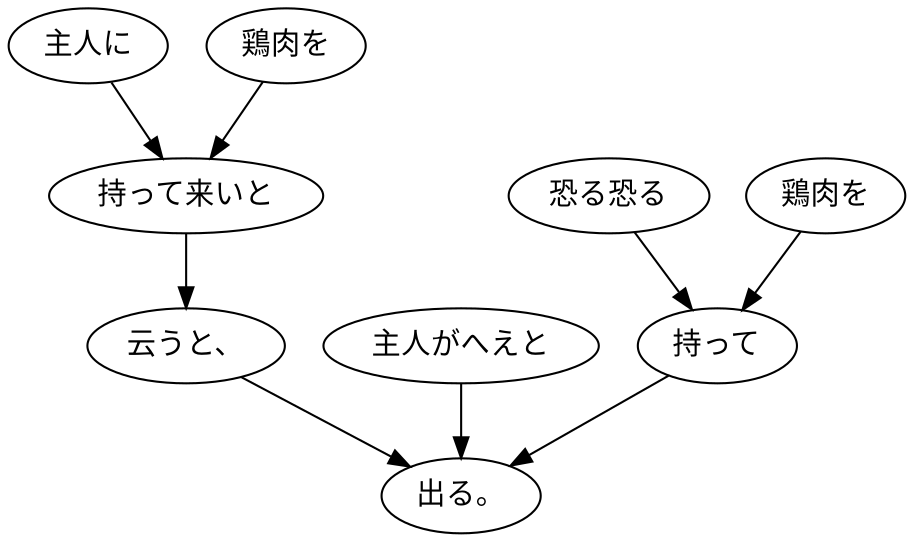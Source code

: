 digraph graph4961 {
	node0 [label="主人に"];
	node1 [label="鶏肉を"];
	node2 [label="持って来いと"];
	node3 [label="云うと、"];
	node4 [label="主人がへえと"];
	node5 [label="恐る恐る"];
	node6 [label="鶏肉を"];
	node7 [label="持って"];
	node8 [label="出る。"];
	node0 -> node2;
	node1 -> node2;
	node2 -> node3;
	node3 -> node8;
	node4 -> node8;
	node5 -> node7;
	node6 -> node7;
	node7 -> node8;
}
